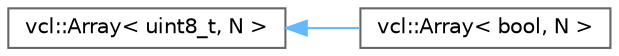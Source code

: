 digraph "Graphical Class Hierarchy"
{
 // LATEX_PDF_SIZE
  bgcolor="transparent";
  edge [fontname=Helvetica,fontsize=10,labelfontname=Helvetica,labelfontsize=10];
  node [fontname=Helvetica,fontsize=10,shape=box,height=0.2,width=0.4];
  rankdir="LR";
  Node0 [label="vcl::Array\< uint8_t, N \>",height=0.2,width=0.4,color="grey40", fillcolor="white", style="filled",URL="$classvcl_1_1Array.html",tooltip=" "];
  Node0 -> Node1 [dir="back",color="steelblue1",style="solid"];
  Node1 [label="vcl::Array\< bool, N \>",height=0.2,width=0.4,color="grey40", fillcolor="white", style="filled",URL="$classvcl_1_1Array_3_01bool_00_01N_01_4.html",tooltip=" "];
}
